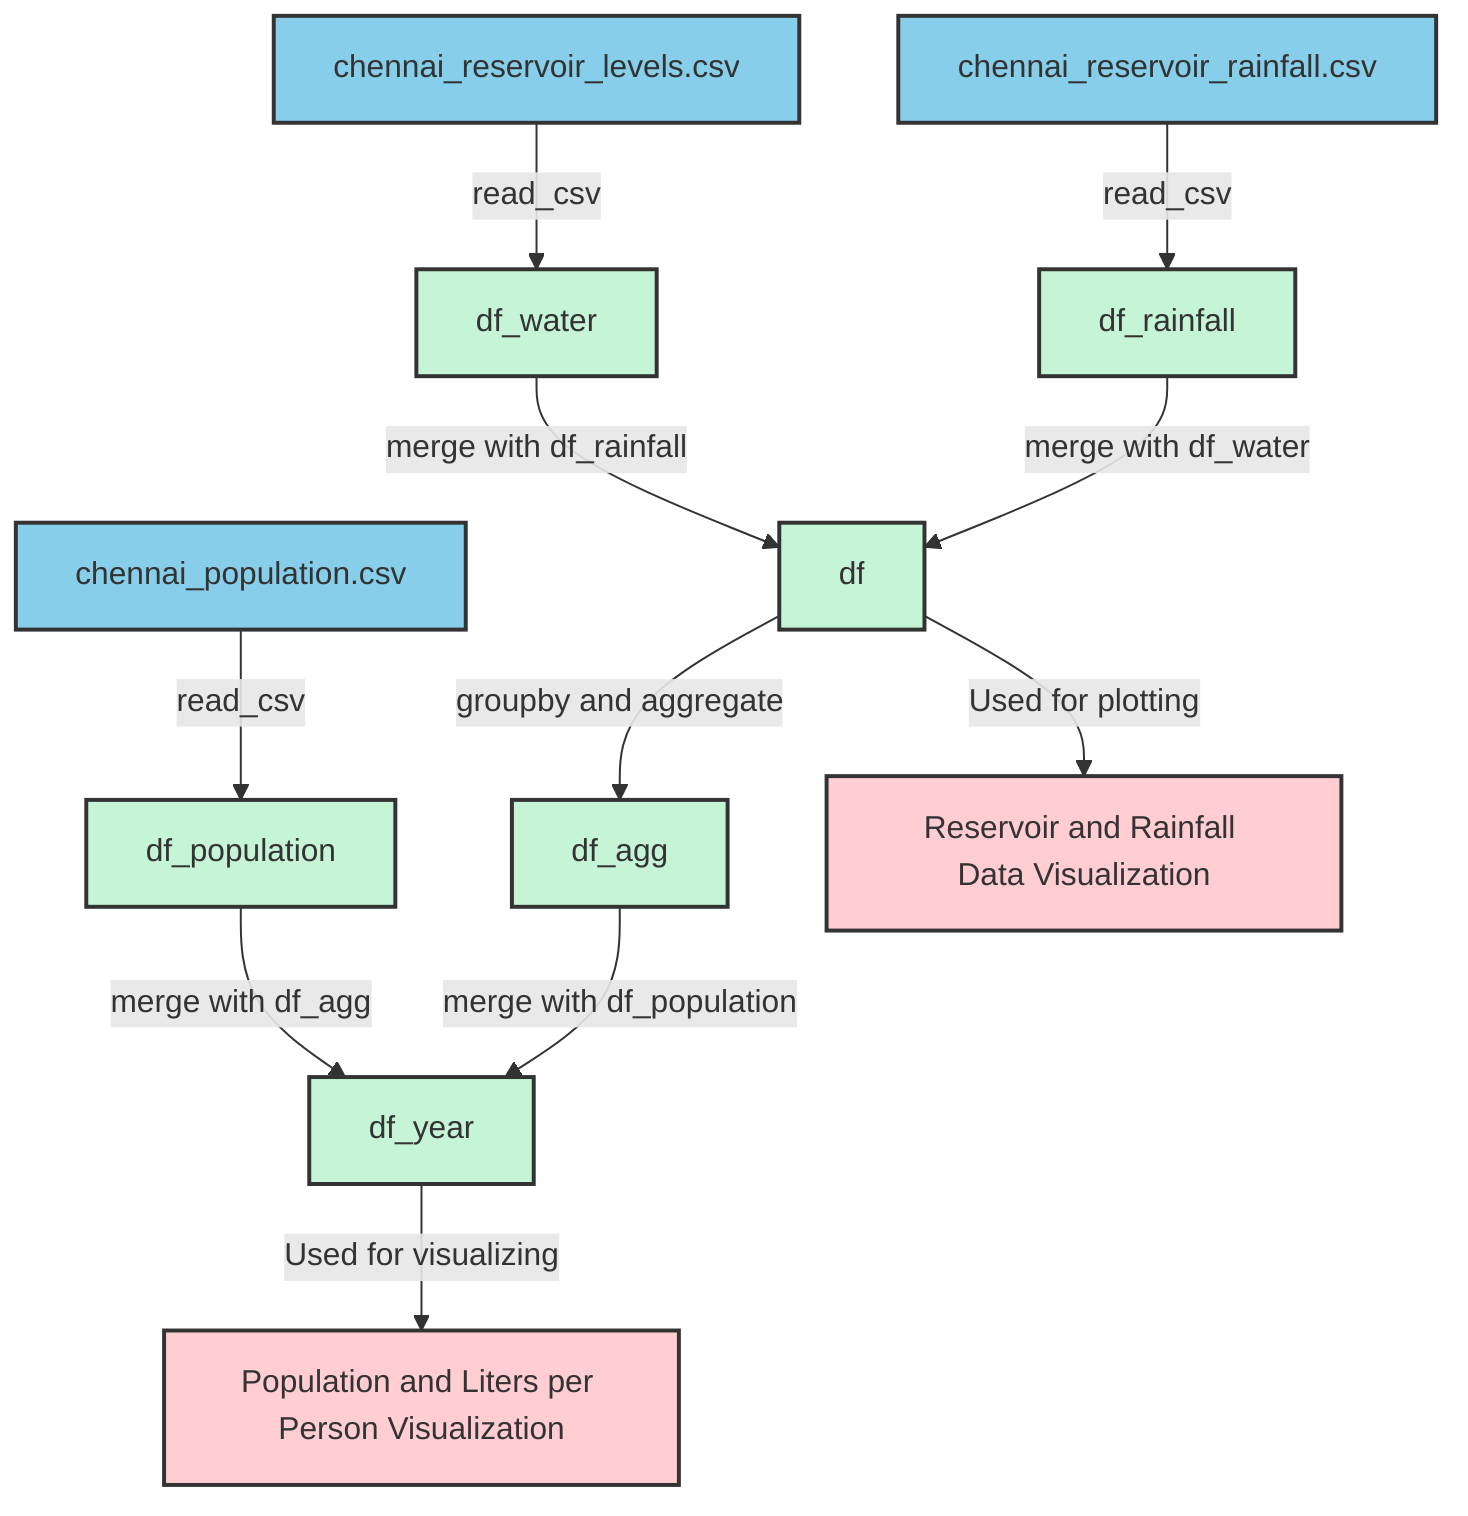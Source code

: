 flowchart TD

    %% Data Sources
    A[chennai_reservoir_levels.csv]:::dataSource --> |read_csv| B[df_water]
    C[chennai_reservoir_rainfall.csv]:::dataSource --> |read_csv| D[df_rainfall]
    E[chennai_population.csv]:::dataSource --> |read_csv| F[df_population]

    %% DataFrames Creation
    B --> |merge with df_rainfall| G[df]
    D --> |merge with df_water| G

    %% Aggregations and Merges
    G --> |groupby and aggregate| H[df_agg]
    H --> |merge with df_population| I[df_year]
    F --> |merge with df_agg| I

    %% Visualizations
    G --> |Used for plotting| J[Reservoir and Rainfall Data Visualization]
    I --> |Used for visualizing| K[Population and Liters per Person Visualization]

    %% Styles
    classDef dataSource fill:#87CEEB,stroke:#333,stroke-width:2px;
    classDef dataFrame fill:#C6F4D6,stroke:#333,stroke-width:2px;
    classDef plot fill:#FFCDD2,stroke:#333,stroke-width:2px;
    classDef output fill:#F2C464,stroke:#333,stroke-width:2px;

    class A,C,E dataSource;
    class B,D,F,G,H,I dataFrame;
    class J plot;
    class K plot;